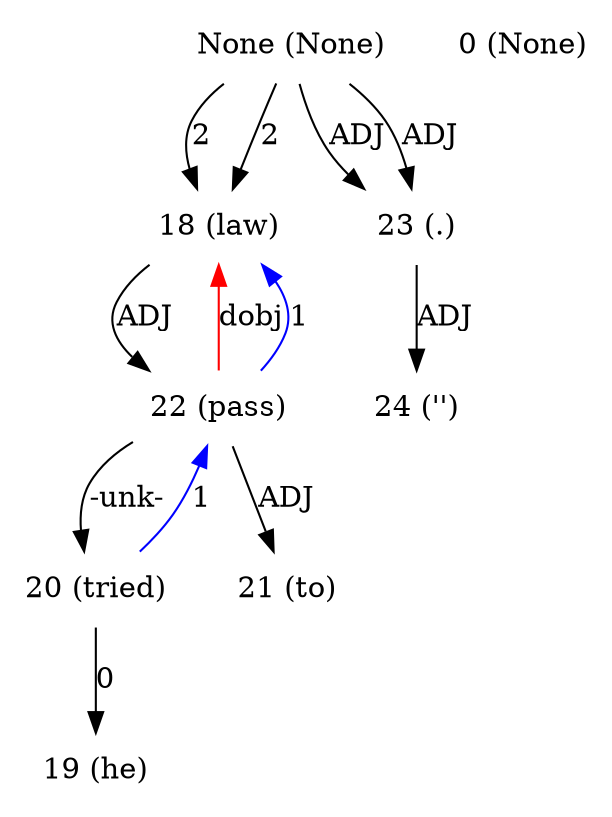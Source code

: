 digraph G{
edge [dir=forward]
node [shape=plaintext]

None [label="None (None)"]
None -> 18 [label="2"]
None -> 23 [label="ADJ"]
None [label="None (None)"]
None -> 18 [label="2"]
None -> 23 [label="ADJ"]
0 [label="0 (None)"]
18 [label="18 (law)"]
18 -> 22 [label="ADJ"]
22 -> 18 [label="dobj", color="red"]
19 [label="19 (he)"]
20 [label="20 (tried)"]
20 -> 22 [label="1", color="blue"]
20 -> 19 [label="0"]
21 [label="21 (to)"]
22 [label="22 (pass)"]
22 -> 18 [label="1", color="blue"]
22 -> 20 [label="-unk-"]
22 -> 21 [label="ADJ"]
23 [label="23 (.)"]
23 -> 24 [label="ADJ"]
24 [label="24 ('')"]
}
